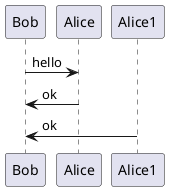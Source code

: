 `skinparam responseMessageBelowArrow true`用来让response的
消息展示在连线的下方。如果代码块中出现多次这个指令，以最后一次出现的为准。

@startuml
skinparam responseMessageBelowArrow true
Bob -> Alice : hello
Alice -> Bob : ok
'skinparam responseMessageBelowArrow false
Alice1 -> Bob : ok
@enduml